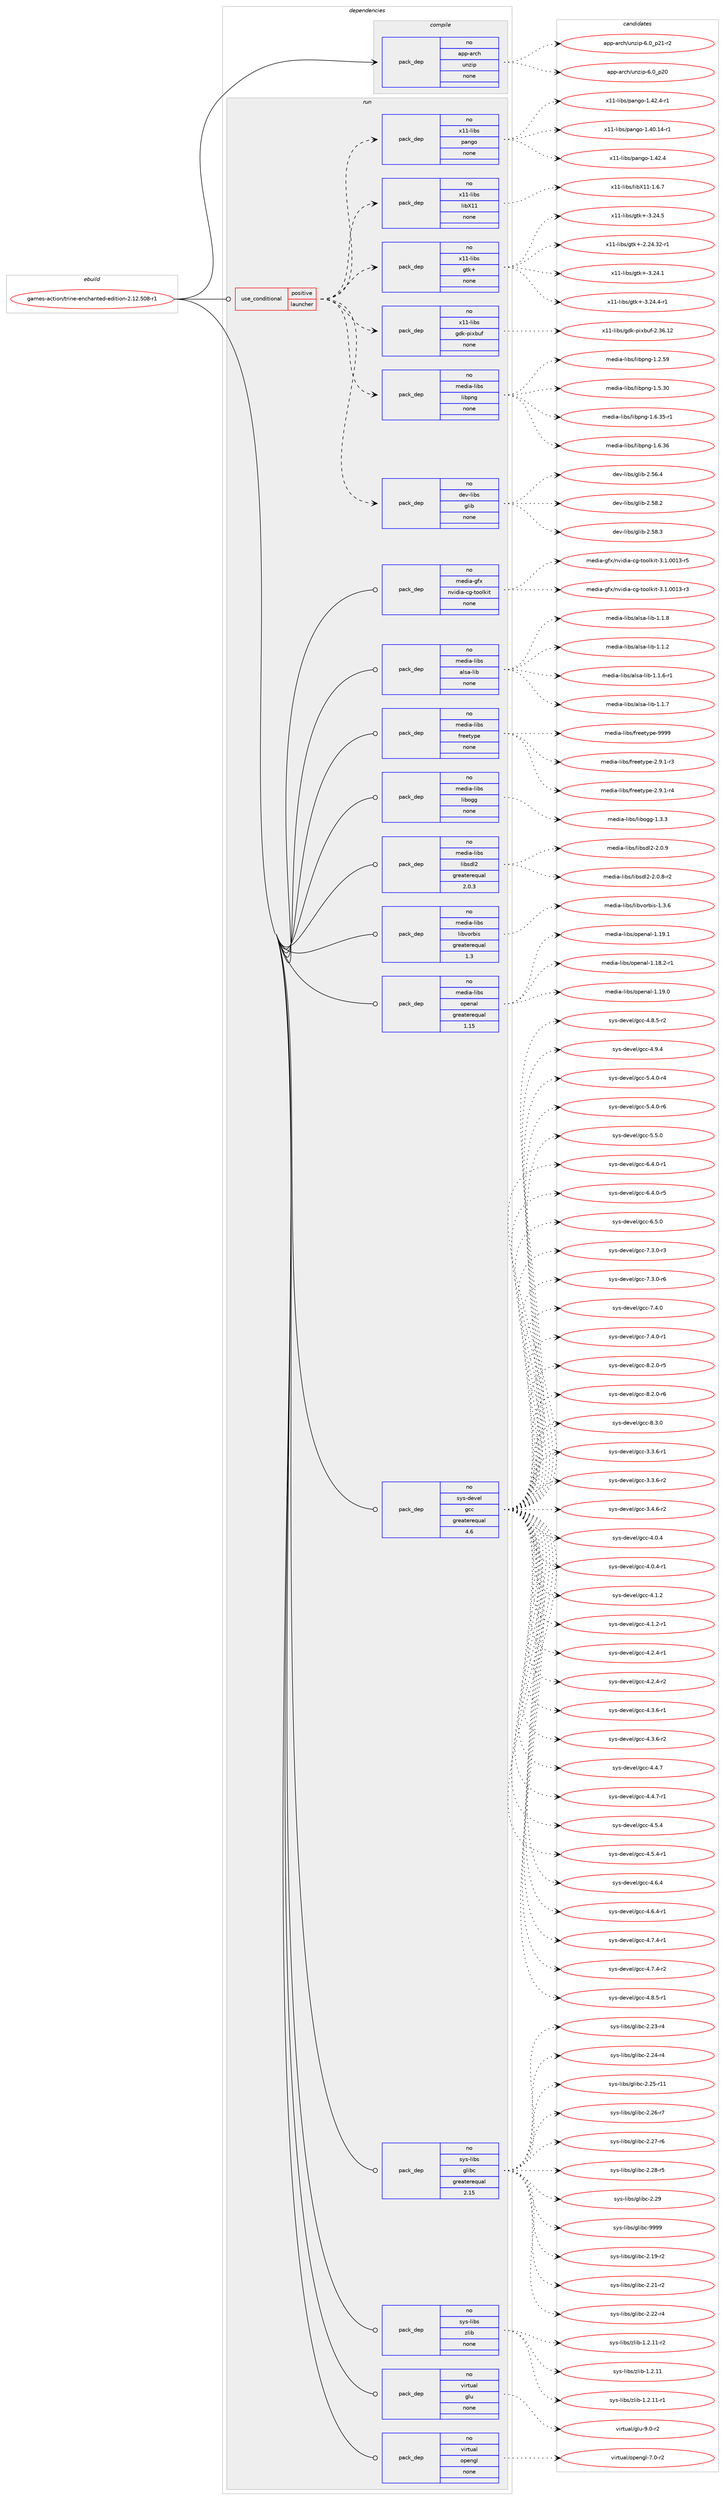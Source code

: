 digraph prolog {

# *************
# Graph options
# *************

newrank=true;
concentrate=true;
compound=true;
graph [rankdir=LR,fontname=Helvetica,fontsize=10,ranksep=1.5];#, ranksep=2.5, nodesep=0.2];
edge  [arrowhead=vee];
node  [fontname=Helvetica,fontsize=10];

# **********
# The ebuild
# **********

subgraph cluster_leftcol {
color=gray;
rank=same;
label=<<i>ebuild</i>>;
id [label="games-action/trine-enchanted-edition-2.12.508-r1", color=red, width=4, href="../games-action/trine-enchanted-edition-2.12.508-r1.svg"];
}

# ****************
# The dependencies
# ****************

subgraph cluster_midcol {
color=gray;
label=<<i>dependencies</i>>;
subgraph cluster_compile {
fillcolor="#eeeeee";
style=filled;
label=<<i>compile</i>>;
subgraph pack1104014 {
dependency1553880 [label=<<TABLE BORDER="0" CELLBORDER="1" CELLSPACING="0" CELLPADDING="4" WIDTH="220"><TR><TD ROWSPAN="6" CELLPADDING="30">pack_dep</TD></TR><TR><TD WIDTH="110">no</TD></TR><TR><TD>app-arch</TD></TR><TR><TD>unzip</TD></TR><TR><TD>none</TD></TR><TR><TD></TD></TR></TABLE>>, shape=none, color=blue];
}
id:e -> dependency1553880:w [weight=20,style="solid",arrowhead="vee"];
}
subgraph cluster_compileandrun {
fillcolor="#eeeeee";
style=filled;
label=<<i>compile and run</i>>;
}
subgraph cluster_run {
fillcolor="#eeeeee";
style=filled;
label=<<i>run</i>>;
subgraph cond426078 {
dependency1553881 [label=<<TABLE BORDER="0" CELLBORDER="1" CELLSPACING="0" CELLPADDING="4"><TR><TD ROWSPAN="3" CELLPADDING="10">use_conditional</TD></TR><TR><TD>positive</TD></TR><TR><TD>launcher</TD></TR></TABLE>>, shape=none, color=red];
subgraph pack1104015 {
dependency1553882 [label=<<TABLE BORDER="0" CELLBORDER="1" CELLSPACING="0" CELLPADDING="4" WIDTH="220"><TR><TD ROWSPAN="6" CELLPADDING="30">pack_dep</TD></TR><TR><TD WIDTH="110">no</TD></TR><TR><TD>dev-libs</TD></TR><TR><TD>glib</TD></TR><TR><TD>none</TD></TR><TR><TD></TD></TR></TABLE>>, shape=none, color=blue];
}
dependency1553881:e -> dependency1553882:w [weight=20,style="dashed",arrowhead="vee"];
subgraph pack1104016 {
dependency1553883 [label=<<TABLE BORDER="0" CELLBORDER="1" CELLSPACING="0" CELLPADDING="4" WIDTH="220"><TR><TD ROWSPAN="6" CELLPADDING="30">pack_dep</TD></TR><TR><TD WIDTH="110">no</TD></TR><TR><TD>media-libs</TD></TR><TR><TD>libpng</TD></TR><TR><TD>none</TD></TR><TR><TD></TD></TR></TABLE>>, shape=none, color=blue];
}
dependency1553881:e -> dependency1553883:w [weight=20,style="dashed",arrowhead="vee"];
subgraph pack1104017 {
dependency1553884 [label=<<TABLE BORDER="0" CELLBORDER="1" CELLSPACING="0" CELLPADDING="4" WIDTH="220"><TR><TD ROWSPAN="6" CELLPADDING="30">pack_dep</TD></TR><TR><TD WIDTH="110">no</TD></TR><TR><TD>x11-libs</TD></TR><TR><TD>gdk-pixbuf</TD></TR><TR><TD>none</TD></TR><TR><TD></TD></TR></TABLE>>, shape=none, color=blue];
}
dependency1553881:e -> dependency1553884:w [weight=20,style="dashed",arrowhead="vee"];
subgraph pack1104018 {
dependency1553885 [label=<<TABLE BORDER="0" CELLBORDER="1" CELLSPACING="0" CELLPADDING="4" WIDTH="220"><TR><TD ROWSPAN="6" CELLPADDING="30">pack_dep</TD></TR><TR><TD WIDTH="110">no</TD></TR><TR><TD>x11-libs</TD></TR><TR><TD>gtk+</TD></TR><TR><TD>none</TD></TR><TR><TD></TD></TR></TABLE>>, shape=none, color=blue];
}
dependency1553881:e -> dependency1553885:w [weight=20,style="dashed",arrowhead="vee"];
subgraph pack1104019 {
dependency1553886 [label=<<TABLE BORDER="0" CELLBORDER="1" CELLSPACING="0" CELLPADDING="4" WIDTH="220"><TR><TD ROWSPAN="6" CELLPADDING="30">pack_dep</TD></TR><TR><TD WIDTH="110">no</TD></TR><TR><TD>x11-libs</TD></TR><TR><TD>libX11</TD></TR><TR><TD>none</TD></TR><TR><TD></TD></TR></TABLE>>, shape=none, color=blue];
}
dependency1553881:e -> dependency1553886:w [weight=20,style="dashed",arrowhead="vee"];
subgraph pack1104020 {
dependency1553887 [label=<<TABLE BORDER="0" CELLBORDER="1" CELLSPACING="0" CELLPADDING="4" WIDTH="220"><TR><TD ROWSPAN="6" CELLPADDING="30">pack_dep</TD></TR><TR><TD WIDTH="110">no</TD></TR><TR><TD>x11-libs</TD></TR><TR><TD>pango</TD></TR><TR><TD>none</TD></TR><TR><TD></TD></TR></TABLE>>, shape=none, color=blue];
}
dependency1553881:e -> dependency1553887:w [weight=20,style="dashed",arrowhead="vee"];
}
id:e -> dependency1553881:w [weight=20,style="solid",arrowhead="odot"];
subgraph pack1104021 {
dependency1553888 [label=<<TABLE BORDER="0" CELLBORDER="1" CELLSPACING="0" CELLPADDING="4" WIDTH="220"><TR><TD ROWSPAN="6" CELLPADDING="30">pack_dep</TD></TR><TR><TD WIDTH="110">no</TD></TR><TR><TD>media-gfx</TD></TR><TR><TD>nvidia-cg-toolkit</TD></TR><TR><TD>none</TD></TR><TR><TD></TD></TR></TABLE>>, shape=none, color=blue];
}
id:e -> dependency1553888:w [weight=20,style="solid",arrowhead="odot"];
subgraph pack1104022 {
dependency1553889 [label=<<TABLE BORDER="0" CELLBORDER="1" CELLSPACING="0" CELLPADDING="4" WIDTH="220"><TR><TD ROWSPAN="6" CELLPADDING="30">pack_dep</TD></TR><TR><TD WIDTH="110">no</TD></TR><TR><TD>media-libs</TD></TR><TR><TD>alsa-lib</TD></TR><TR><TD>none</TD></TR><TR><TD></TD></TR></TABLE>>, shape=none, color=blue];
}
id:e -> dependency1553889:w [weight=20,style="solid",arrowhead="odot"];
subgraph pack1104023 {
dependency1553890 [label=<<TABLE BORDER="0" CELLBORDER="1" CELLSPACING="0" CELLPADDING="4" WIDTH="220"><TR><TD ROWSPAN="6" CELLPADDING="30">pack_dep</TD></TR><TR><TD WIDTH="110">no</TD></TR><TR><TD>media-libs</TD></TR><TR><TD>freetype</TD></TR><TR><TD>none</TD></TR><TR><TD></TD></TR></TABLE>>, shape=none, color=blue];
}
id:e -> dependency1553890:w [weight=20,style="solid",arrowhead="odot"];
subgraph pack1104024 {
dependency1553891 [label=<<TABLE BORDER="0" CELLBORDER="1" CELLSPACING="0" CELLPADDING="4" WIDTH="220"><TR><TD ROWSPAN="6" CELLPADDING="30">pack_dep</TD></TR><TR><TD WIDTH="110">no</TD></TR><TR><TD>media-libs</TD></TR><TR><TD>libogg</TD></TR><TR><TD>none</TD></TR><TR><TD></TD></TR></TABLE>>, shape=none, color=blue];
}
id:e -> dependency1553891:w [weight=20,style="solid",arrowhead="odot"];
subgraph pack1104025 {
dependency1553892 [label=<<TABLE BORDER="0" CELLBORDER="1" CELLSPACING="0" CELLPADDING="4" WIDTH="220"><TR><TD ROWSPAN="6" CELLPADDING="30">pack_dep</TD></TR><TR><TD WIDTH="110">no</TD></TR><TR><TD>media-libs</TD></TR><TR><TD>libsdl2</TD></TR><TR><TD>greaterequal</TD></TR><TR><TD>2.0.3</TD></TR></TABLE>>, shape=none, color=blue];
}
id:e -> dependency1553892:w [weight=20,style="solid",arrowhead="odot"];
subgraph pack1104026 {
dependency1553893 [label=<<TABLE BORDER="0" CELLBORDER="1" CELLSPACING="0" CELLPADDING="4" WIDTH="220"><TR><TD ROWSPAN="6" CELLPADDING="30">pack_dep</TD></TR><TR><TD WIDTH="110">no</TD></TR><TR><TD>media-libs</TD></TR><TR><TD>libvorbis</TD></TR><TR><TD>greaterequal</TD></TR><TR><TD>1.3</TD></TR></TABLE>>, shape=none, color=blue];
}
id:e -> dependency1553893:w [weight=20,style="solid",arrowhead="odot"];
subgraph pack1104027 {
dependency1553894 [label=<<TABLE BORDER="0" CELLBORDER="1" CELLSPACING="0" CELLPADDING="4" WIDTH="220"><TR><TD ROWSPAN="6" CELLPADDING="30">pack_dep</TD></TR><TR><TD WIDTH="110">no</TD></TR><TR><TD>media-libs</TD></TR><TR><TD>openal</TD></TR><TR><TD>greaterequal</TD></TR><TR><TD>1.15</TD></TR></TABLE>>, shape=none, color=blue];
}
id:e -> dependency1553894:w [weight=20,style="solid",arrowhead="odot"];
subgraph pack1104028 {
dependency1553895 [label=<<TABLE BORDER="0" CELLBORDER="1" CELLSPACING="0" CELLPADDING="4" WIDTH="220"><TR><TD ROWSPAN="6" CELLPADDING="30">pack_dep</TD></TR><TR><TD WIDTH="110">no</TD></TR><TR><TD>sys-devel</TD></TR><TR><TD>gcc</TD></TR><TR><TD>greaterequal</TD></TR><TR><TD>4.6</TD></TR></TABLE>>, shape=none, color=blue];
}
id:e -> dependency1553895:w [weight=20,style="solid",arrowhead="odot"];
subgraph pack1104029 {
dependency1553896 [label=<<TABLE BORDER="0" CELLBORDER="1" CELLSPACING="0" CELLPADDING="4" WIDTH="220"><TR><TD ROWSPAN="6" CELLPADDING="30">pack_dep</TD></TR><TR><TD WIDTH="110">no</TD></TR><TR><TD>sys-libs</TD></TR><TR><TD>glibc</TD></TR><TR><TD>greaterequal</TD></TR><TR><TD>2.15</TD></TR></TABLE>>, shape=none, color=blue];
}
id:e -> dependency1553896:w [weight=20,style="solid",arrowhead="odot"];
subgraph pack1104030 {
dependency1553897 [label=<<TABLE BORDER="0" CELLBORDER="1" CELLSPACING="0" CELLPADDING="4" WIDTH="220"><TR><TD ROWSPAN="6" CELLPADDING="30">pack_dep</TD></TR><TR><TD WIDTH="110">no</TD></TR><TR><TD>sys-libs</TD></TR><TR><TD>zlib</TD></TR><TR><TD>none</TD></TR><TR><TD></TD></TR></TABLE>>, shape=none, color=blue];
}
id:e -> dependency1553897:w [weight=20,style="solid",arrowhead="odot"];
subgraph pack1104031 {
dependency1553898 [label=<<TABLE BORDER="0" CELLBORDER="1" CELLSPACING="0" CELLPADDING="4" WIDTH="220"><TR><TD ROWSPAN="6" CELLPADDING="30">pack_dep</TD></TR><TR><TD WIDTH="110">no</TD></TR><TR><TD>virtual</TD></TR><TR><TD>glu</TD></TR><TR><TD>none</TD></TR><TR><TD></TD></TR></TABLE>>, shape=none, color=blue];
}
id:e -> dependency1553898:w [weight=20,style="solid",arrowhead="odot"];
subgraph pack1104032 {
dependency1553899 [label=<<TABLE BORDER="0" CELLBORDER="1" CELLSPACING="0" CELLPADDING="4" WIDTH="220"><TR><TD ROWSPAN="6" CELLPADDING="30">pack_dep</TD></TR><TR><TD WIDTH="110">no</TD></TR><TR><TD>virtual</TD></TR><TR><TD>opengl</TD></TR><TR><TD>none</TD></TR><TR><TD></TD></TR></TABLE>>, shape=none, color=blue];
}
id:e -> dependency1553899:w [weight=20,style="solid",arrowhead="odot"];
}
}

# **************
# The candidates
# **************

subgraph cluster_choices {
rank=same;
color=gray;
label=<<i>candidates</i>>;

subgraph choice1104014 {
color=black;
nodesep=1;
choice971121124597114991044711711012210511245544648951125048 [label="app-arch/unzip-6.0_p20", color=red, width=4,href="../app-arch/unzip-6.0_p20.svg"];
choice9711211245971149910447117110122105112455446489511250494511450 [label="app-arch/unzip-6.0_p21-r2", color=red, width=4,href="../app-arch/unzip-6.0_p21-r2.svg"];
dependency1553880:e -> choice971121124597114991044711711012210511245544648951125048:w [style=dotted,weight="100"];
dependency1553880:e -> choice9711211245971149910447117110122105112455446489511250494511450:w [style=dotted,weight="100"];
}
subgraph choice1104015 {
color=black;
nodesep=1;
choice1001011184510810598115471031081059845504653544652 [label="dev-libs/glib-2.56.4", color=red, width=4,href="../dev-libs/glib-2.56.4.svg"];
choice1001011184510810598115471031081059845504653564650 [label="dev-libs/glib-2.58.2", color=red, width=4,href="../dev-libs/glib-2.58.2.svg"];
choice1001011184510810598115471031081059845504653564651 [label="dev-libs/glib-2.58.3", color=red, width=4,href="../dev-libs/glib-2.58.3.svg"];
dependency1553882:e -> choice1001011184510810598115471031081059845504653544652:w [style=dotted,weight="100"];
dependency1553882:e -> choice1001011184510810598115471031081059845504653564650:w [style=dotted,weight="100"];
dependency1553882:e -> choice1001011184510810598115471031081059845504653564651:w [style=dotted,weight="100"];
}
subgraph choice1104016 {
color=black;
nodesep=1;
choice109101100105974510810598115471081059811211010345494650465357 [label="media-libs/libpng-1.2.59", color=red, width=4,href="../media-libs/libpng-1.2.59.svg"];
choice109101100105974510810598115471081059811211010345494653465148 [label="media-libs/libpng-1.5.30", color=red, width=4,href="../media-libs/libpng-1.5.30.svg"];
choice1091011001059745108105981154710810598112110103454946544651534511449 [label="media-libs/libpng-1.6.35-r1", color=red, width=4,href="../media-libs/libpng-1.6.35-r1.svg"];
choice109101100105974510810598115471081059811211010345494654465154 [label="media-libs/libpng-1.6.36", color=red, width=4,href="../media-libs/libpng-1.6.36.svg"];
dependency1553883:e -> choice109101100105974510810598115471081059811211010345494650465357:w [style=dotted,weight="100"];
dependency1553883:e -> choice109101100105974510810598115471081059811211010345494653465148:w [style=dotted,weight="100"];
dependency1553883:e -> choice1091011001059745108105981154710810598112110103454946544651534511449:w [style=dotted,weight="100"];
dependency1553883:e -> choice109101100105974510810598115471081059811211010345494654465154:w [style=dotted,weight="100"];
}
subgraph choice1104017 {
color=black;
nodesep=1;
choice120494945108105981154710310010745112105120981171024550465154464950 [label="x11-libs/gdk-pixbuf-2.36.12", color=red, width=4,href="../x11-libs/gdk-pixbuf-2.36.12.svg"];
dependency1553884:e -> choice120494945108105981154710310010745112105120981171024550465154464950:w [style=dotted,weight="100"];
}
subgraph choice1104018 {
color=black;
nodesep=1;
choice12049494510810598115471031161074345504650524651504511449 [label="x11-libs/gtk+-2.24.32-r1", color=red, width=4,href="../x11-libs/gtk+-2.24.32-r1.svg"];
choice12049494510810598115471031161074345514650524649 [label="x11-libs/gtk+-3.24.1", color=red, width=4,href="../x11-libs/gtk+-3.24.1.svg"];
choice120494945108105981154710311610743455146505246524511449 [label="x11-libs/gtk+-3.24.4-r1", color=red, width=4,href="../x11-libs/gtk+-3.24.4-r1.svg"];
choice12049494510810598115471031161074345514650524653 [label="x11-libs/gtk+-3.24.5", color=red, width=4,href="../x11-libs/gtk+-3.24.5.svg"];
dependency1553885:e -> choice12049494510810598115471031161074345504650524651504511449:w [style=dotted,weight="100"];
dependency1553885:e -> choice12049494510810598115471031161074345514650524649:w [style=dotted,weight="100"];
dependency1553885:e -> choice120494945108105981154710311610743455146505246524511449:w [style=dotted,weight="100"];
dependency1553885:e -> choice12049494510810598115471031161074345514650524653:w [style=dotted,weight="100"];
}
subgraph choice1104019 {
color=black;
nodesep=1;
choice120494945108105981154710810598884949454946544655 [label="x11-libs/libX11-1.6.7", color=red, width=4,href="../x11-libs/libX11-1.6.7.svg"];
dependency1553886:e -> choice120494945108105981154710810598884949454946544655:w [style=dotted,weight="100"];
}
subgraph choice1104020 {
color=black;
nodesep=1;
choice12049494510810598115471129711010311145494652484649524511449 [label="x11-libs/pango-1.40.14-r1", color=red, width=4,href="../x11-libs/pango-1.40.14-r1.svg"];
choice12049494510810598115471129711010311145494652504652 [label="x11-libs/pango-1.42.4", color=red, width=4,href="../x11-libs/pango-1.42.4.svg"];
choice120494945108105981154711297110103111454946525046524511449 [label="x11-libs/pango-1.42.4-r1", color=red, width=4,href="../x11-libs/pango-1.42.4-r1.svg"];
dependency1553887:e -> choice12049494510810598115471129711010311145494652484649524511449:w [style=dotted,weight="100"];
dependency1553887:e -> choice12049494510810598115471129711010311145494652504652:w [style=dotted,weight="100"];
dependency1553887:e -> choice120494945108105981154711297110103111454946525046524511449:w [style=dotted,weight="100"];
}
subgraph choice1104021 {
color=black;
nodesep=1;
choice109101100105974510310212047110118105100105974599103451161111111081071051164551464946484849514511451 [label="media-gfx/nvidia-cg-toolkit-3.1.0013-r3", color=red, width=4,href="../media-gfx/nvidia-cg-toolkit-3.1.0013-r3.svg"];
choice109101100105974510310212047110118105100105974599103451161111111081071051164551464946484849514511453 [label="media-gfx/nvidia-cg-toolkit-3.1.0013-r5", color=red, width=4,href="../media-gfx/nvidia-cg-toolkit-3.1.0013-r5.svg"];
dependency1553888:e -> choice109101100105974510310212047110118105100105974599103451161111111081071051164551464946484849514511451:w [style=dotted,weight="100"];
dependency1553888:e -> choice109101100105974510310212047110118105100105974599103451161111111081071051164551464946484849514511453:w [style=dotted,weight="100"];
}
subgraph choice1104022 {
color=black;
nodesep=1;
choice1091011001059745108105981154797108115974510810598454946494650 [label="media-libs/alsa-lib-1.1.2", color=red, width=4,href="../media-libs/alsa-lib-1.1.2.svg"];
choice10910110010597451081059811547971081159745108105984549464946544511449 [label="media-libs/alsa-lib-1.1.6-r1", color=red, width=4,href="../media-libs/alsa-lib-1.1.6-r1.svg"];
choice1091011001059745108105981154797108115974510810598454946494655 [label="media-libs/alsa-lib-1.1.7", color=red, width=4,href="../media-libs/alsa-lib-1.1.7.svg"];
choice1091011001059745108105981154797108115974510810598454946494656 [label="media-libs/alsa-lib-1.1.8", color=red, width=4,href="../media-libs/alsa-lib-1.1.8.svg"];
dependency1553889:e -> choice1091011001059745108105981154797108115974510810598454946494650:w [style=dotted,weight="100"];
dependency1553889:e -> choice10910110010597451081059811547971081159745108105984549464946544511449:w [style=dotted,weight="100"];
dependency1553889:e -> choice1091011001059745108105981154797108115974510810598454946494655:w [style=dotted,weight="100"];
dependency1553889:e -> choice1091011001059745108105981154797108115974510810598454946494656:w [style=dotted,weight="100"];
}
subgraph choice1104023 {
color=black;
nodesep=1;
choice109101100105974510810598115471021141011011161211121014550465746494511451 [label="media-libs/freetype-2.9.1-r3", color=red, width=4,href="../media-libs/freetype-2.9.1-r3.svg"];
choice109101100105974510810598115471021141011011161211121014550465746494511452 [label="media-libs/freetype-2.9.1-r4", color=red, width=4,href="../media-libs/freetype-2.9.1-r4.svg"];
choice109101100105974510810598115471021141011011161211121014557575757 [label="media-libs/freetype-9999", color=red, width=4,href="../media-libs/freetype-9999.svg"];
dependency1553890:e -> choice109101100105974510810598115471021141011011161211121014550465746494511451:w [style=dotted,weight="100"];
dependency1553890:e -> choice109101100105974510810598115471021141011011161211121014550465746494511452:w [style=dotted,weight="100"];
dependency1553890:e -> choice109101100105974510810598115471021141011011161211121014557575757:w [style=dotted,weight="100"];
}
subgraph choice1104024 {
color=black;
nodesep=1;
choice1091011001059745108105981154710810598111103103454946514651 [label="media-libs/libogg-1.3.3", color=red, width=4,href="../media-libs/libogg-1.3.3.svg"];
dependency1553891:e -> choice1091011001059745108105981154710810598111103103454946514651:w [style=dotted,weight="100"];
}
subgraph choice1104025 {
color=black;
nodesep=1;
choice1091011001059745108105981154710810598115100108504550464846564511450 [label="media-libs/libsdl2-2.0.8-r2", color=red, width=4,href="../media-libs/libsdl2-2.0.8-r2.svg"];
choice109101100105974510810598115471081059811510010850455046484657 [label="media-libs/libsdl2-2.0.9", color=red, width=4,href="../media-libs/libsdl2-2.0.9.svg"];
dependency1553892:e -> choice1091011001059745108105981154710810598115100108504550464846564511450:w [style=dotted,weight="100"];
dependency1553892:e -> choice109101100105974510810598115471081059811510010850455046484657:w [style=dotted,weight="100"];
}
subgraph choice1104026 {
color=black;
nodesep=1;
choice109101100105974510810598115471081059811811111498105115454946514654 [label="media-libs/libvorbis-1.3.6", color=red, width=4,href="../media-libs/libvorbis-1.3.6.svg"];
dependency1553893:e -> choice109101100105974510810598115471081059811811111498105115454946514654:w [style=dotted,weight="100"];
}
subgraph choice1104027 {
color=black;
nodesep=1;
choice1091011001059745108105981154711111210111097108454946495646504511449 [label="media-libs/openal-1.18.2-r1", color=red, width=4,href="../media-libs/openal-1.18.2-r1.svg"];
choice109101100105974510810598115471111121011109710845494649574648 [label="media-libs/openal-1.19.0", color=red, width=4,href="../media-libs/openal-1.19.0.svg"];
choice109101100105974510810598115471111121011109710845494649574649 [label="media-libs/openal-1.19.1", color=red, width=4,href="../media-libs/openal-1.19.1.svg"];
dependency1553894:e -> choice1091011001059745108105981154711111210111097108454946495646504511449:w [style=dotted,weight="100"];
dependency1553894:e -> choice109101100105974510810598115471111121011109710845494649574648:w [style=dotted,weight="100"];
dependency1553894:e -> choice109101100105974510810598115471111121011109710845494649574649:w [style=dotted,weight="100"];
}
subgraph choice1104028 {
color=black;
nodesep=1;
choice115121115451001011181011084710399994551465146544511449 [label="sys-devel/gcc-3.3.6-r1", color=red, width=4,href="../sys-devel/gcc-3.3.6-r1.svg"];
choice115121115451001011181011084710399994551465146544511450 [label="sys-devel/gcc-3.3.6-r2", color=red, width=4,href="../sys-devel/gcc-3.3.6-r2.svg"];
choice115121115451001011181011084710399994551465246544511450 [label="sys-devel/gcc-3.4.6-r2", color=red, width=4,href="../sys-devel/gcc-3.4.6-r2.svg"];
choice11512111545100101118101108471039999455246484652 [label="sys-devel/gcc-4.0.4", color=red, width=4,href="../sys-devel/gcc-4.0.4.svg"];
choice115121115451001011181011084710399994552464846524511449 [label="sys-devel/gcc-4.0.4-r1", color=red, width=4,href="../sys-devel/gcc-4.0.4-r1.svg"];
choice11512111545100101118101108471039999455246494650 [label="sys-devel/gcc-4.1.2", color=red, width=4,href="../sys-devel/gcc-4.1.2.svg"];
choice115121115451001011181011084710399994552464946504511449 [label="sys-devel/gcc-4.1.2-r1", color=red, width=4,href="../sys-devel/gcc-4.1.2-r1.svg"];
choice115121115451001011181011084710399994552465046524511449 [label="sys-devel/gcc-4.2.4-r1", color=red, width=4,href="../sys-devel/gcc-4.2.4-r1.svg"];
choice115121115451001011181011084710399994552465046524511450 [label="sys-devel/gcc-4.2.4-r2", color=red, width=4,href="../sys-devel/gcc-4.2.4-r2.svg"];
choice115121115451001011181011084710399994552465146544511449 [label="sys-devel/gcc-4.3.6-r1", color=red, width=4,href="../sys-devel/gcc-4.3.6-r1.svg"];
choice115121115451001011181011084710399994552465146544511450 [label="sys-devel/gcc-4.3.6-r2", color=red, width=4,href="../sys-devel/gcc-4.3.6-r2.svg"];
choice11512111545100101118101108471039999455246524655 [label="sys-devel/gcc-4.4.7", color=red, width=4,href="../sys-devel/gcc-4.4.7.svg"];
choice115121115451001011181011084710399994552465246554511449 [label="sys-devel/gcc-4.4.7-r1", color=red, width=4,href="../sys-devel/gcc-4.4.7-r1.svg"];
choice11512111545100101118101108471039999455246534652 [label="sys-devel/gcc-4.5.4", color=red, width=4,href="../sys-devel/gcc-4.5.4.svg"];
choice115121115451001011181011084710399994552465346524511449 [label="sys-devel/gcc-4.5.4-r1", color=red, width=4,href="../sys-devel/gcc-4.5.4-r1.svg"];
choice11512111545100101118101108471039999455246544652 [label="sys-devel/gcc-4.6.4", color=red, width=4,href="../sys-devel/gcc-4.6.4.svg"];
choice115121115451001011181011084710399994552465446524511449 [label="sys-devel/gcc-4.6.4-r1", color=red, width=4,href="../sys-devel/gcc-4.6.4-r1.svg"];
choice115121115451001011181011084710399994552465546524511449 [label="sys-devel/gcc-4.7.4-r1", color=red, width=4,href="../sys-devel/gcc-4.7.4-r1.svg"];
choice115121115451001011181011084710399994552465546524511450 [label="sys-devel/gcc-4.7.4-r2", color=red, width=4,href="../sys-devel/gcc-4.7.4-r2.svg"];
choice115121115451001011181011084710399994552465646534511449 [label="sys-devel/gcc-4.8.5-r1", color=red, width=4,href="../sys-devel/gcc-4.8.5-r1.svg"];
choice115121115451001011181011084710399994552465646534511450 [label="sys-devel/gcc-4.8.5-r2", color=red, width=4,href="../sys-devel/gcc-4.8.5-r2.svg"];
choice11512111545100101118101108471039999455246574652 [label="sys-devel/gcc-4.9.4", color=red, width=4,href="../sys-devel/gcc-4.9.4.svg"];
choice115121115451001011181011084710399994553465246484511452 [label="sys-devel/gcc-5.4.0-r4", color=red, width=4,href="../sys-devel/gcc-5.4.0-r4.svg"];
choice115121115451001011181011084710399994553465246484511454 [label="sys-devel/gcc-5.4.0-r6", color=red, width=4,href="../sys-devel/gcc-5.4.0-r6.svg"];
choice11512111545100101118101108471039999455346534648 [label="sys-devel/gcc-5.5.0", color=red, width=4,href="../sys-devel/gcc-5.5.0.svg"];
choice115121115451001011181011084710399994554465246484511449 [label="sys-devel/gcc-6.4.0-r1", color=red, width=4,href="../sys-devel/gcc-6.4.0-r1.svg"];
choice115121115451001011181011084710399994554465246484511453 [label="sys-devel/gcc-6.4.0-r5", color=red, width=4,href="../sys-devel/gcc-6.4.0-r5.svg"];
choice11512111545100101118101108471039999455446534648 [label="sys-devel/gcc-6.5.0", color=red, width=4,href="../sys-devel/gcc-6.5.0.svg"];
choice115121115451001011181011084710399994555465146484511451 [label="sys-devel/gcc-7.3.0-r3", color=red, width=4,href="../sys-devel/gcc-7.3.0-r3.svg"];
choice115121115451001011181011084710399994555465146484511454 [label="sys-devel/gcc-7.3.0-r6", color=red, width=4,href="../sys-devel/gcc-7.3.0-r6.svg"];
choice11512111545100101118101108471039999455546524648 [label="sys-devel/gcc-7.4.0", color=red, width=4,href="../sys-devel/gcc-7.4.0.svg"];
choice115121115451001011181011084710399994555465246484511449 [label="sys-devel/gcc-7.4.0-r1", color=red, width=4,href="../sys-devel/gcc-7.4.0-r1.svg"];
choice115121115451001011181011084710399994556465046484511453 [label="sys-devel/gcc-8.2.0-r5", color=red, width=4,href="../sys-devel/gcc-8.2.0-r5.svg"];
choice115121115451001011181011084710399994556465046484511454 [label="sys-devel/gcc-8.2.0-r6", color=red, width=4,href="../sys-devel/gcc-8.2.0-r6.svg"];
choice11512111545100101118101108471039999455646514648 [label="sys-devel/gcc-8.3.0", color=red, width=4,href="../sys-devel/gcc-8.3.0.svg"];
dependency1553895:e -> choice115121115451001011181011084710399994551465146544511449:w [style=dotted,weight="100"];
dependency1553895:e -> choice115121115451001011181011084710399994551465146544511450:w [style=dotted,weight="100"];
dependency1553895:e -> choice115121115451001011181011084710399994551465246544511450:w [style=dotted,weight="100"];
dependency1553895:e -> choice11512111545100101118101108471039999455246484652:w [style=dotted,weight="100"];
dependency1553895:e -> choice115121115451001011181011084710399994552464846524511449:w [style=dotted,weight="100"];
dependency1553895:e -> choice11512111545100101118101108471039999455246494650:w [style=dotted,weight="100"];
dependency1553895:e -> choice115121115451001011181011084710399994552464946504511449:w [style=dotted,weight="100"];
dependency1553895:e -> choice115121115451001011181011084710399994552465046524511449:w [style=dotted,weight="100"];
dependency1553895:e -> choice115121115451001011181011084710399994552465046524511450:w [style=dotted,weight="100"];
dependency1553895:e -> choice115121115451001011181011084710399994552465146544511449:w [style=dotted,weight="100"];
dependency1553895:e -> choice115121115451001011181011084710399994552465146544511450:w [style=dotted,weight="100"];
dependency1553895:e -> choice11512111545100101118101108471039999455246524655:w [style=dotted,weight="100"];
dependency1553895:e -> choice115121115451001011181011084710399994552465246554511449:w [style=dotted,weight="100"];
dependency1553895:e -> choice11512111545100101118101108471039999455246534652:w [style=dotted,weight="100"];
dependency1553895:e -> choice115121115451001011181011084710399994552465346524511449:w [style=dotted,weight="100"];
dependency1553895:e -> choice11512111545100101118101108471039999455246544652:w [style=dotted,weight="100"];
dependency1553895:e -> choice115121115451001011181011084710399994552465446524511449:w [style=dotted,weight="100"];
dependency1553895:e -> choice115121115451001011181011084710399994552465546524511449:w [style=dotted,weight="100"];
dependency1553895:e -> choice115121115451001011181011084710399994552465546524511450:w [style=dotted,weight="100"];
dependency1553895:e -> choice115121115451001011181011084710399994552465646534511449:w [style=dotted,weight="100"];
dependency1553895:e -> choice115121115451001011181011084710399994552465646534511450:w [style=dotted,weight="100"];
dependency1553895:e -> choice11512111545100101118101108471039999455246574652:w [style=dotted,weight="100"];
dependency1553895:e -> choice115121115451001011181011084710399994553465246484511452:w [style=dotted,weight="100"];
dependency1553895:e -> choice115121115451001011181011084710399994553465246484511454:w [style=dotted,weight="100"];
dependency1553895:e -> choice11512111545100101118101108471039999455346534648:w [style=dotted,weight="100"];
dependency1553895:e -> choice115121115451001011181011084710399994554465246484511449:w [style=dotted,weight="100"];
dependency1553895:e -> choice115121115451001011181011084710399994554465246484511453:w [style=dotted,weight="100"];
dependency1553895:e -> choice11512111545100101118101108471039999455446534648:w [style=dotted,weight="100"];
dependency1553895:e -> choice115121115451001011181011084710399994555465146484511451:w [style=dotted,weight="100"];
dependency1553895:e -> choice115121115451001011181011084710399994555465146484511454:w [style=dotted,weight="100"];
dependency1553895:e -> choice11512111545100101118101108471039999455546524648:w [style=dotted,weight="100"];
dependency1553895:e -> choice115121115451001011181011084710399994555465246484511449:w [style=dotted,weight="100"];
dependency1553895:e -> choice115121115451001011181011084710399994556465046484511453:w [style=dotted,weight="100"];
dependency1553895:e -> choice115121115451001011181011084710399994556465046484511454:w [style=dotted,weight="100"];
dependency1553895:e -> choice11512111545100101118101108471039999455646514648:w [style=dotted,weight="100"];
}
subgraph choice1104029 {
color=black;
nodesep=1;
choice115121115451081059811547103108105989945504649574511450 [label="sys-libs/glibc-2.19-r2", color=red, width=4,href="../sys-libs/glibc-2.19-r2.svg"];
choice115121115451081059811547103108105989945504650494511450 [label="sys-libs/glibc-2.21-r2", color=red, width=4,href="../sys-libs/glibc-2.21-r2.svg"];
choice115121115451081059811547103108105989945504650504511452 [label="sys-libs/glibc-2.22-r4", color=red, width=4,href="../sys-libs/glibc-2.22-r4.svg"];
choice115121115451081059811547103108105989945504650514511452 [label="sys-libs/glibc-2.23-r4", color=red, width=4,href="../sys-libs/glibc-2.23-r4.svg"];
choice115121115451081059811547103108105989945504650524511452 [label="sys-libs/glibc-2.24-r4", color=red, width=4,href="../sys-libs/glibc-2.24-r4.svg"];
choice11512111545108105981154710310810598994550465053451144949 [label="sys-libs/glibc-2.25-r11", color=red, width=4,href="../sys-libs/glibc-2.25-r11.svg"];
choice115121115451081059811547103108105989945504650544511455 [label="sys-libs/glibc-2.26-r7", color=red, width=4,href="../sys-libs/glibc-2.26-r7.svg"];
choice115121115451081059811547103108105989945504650554511454 [label="sys-libs/glibc-2.27-r6", color=red, width=4,href="../sys-libs/glibc-2.27-r6.svg"];
choice115121115451081059811547103108105989945504650564511453 [label="sys-libs/glibc-2.28-r5", color=red, width=4,href="../sys-libs/glibc-2.28-r5.svg"];
choice11512111545108105981154710310810598994550465057 [label="sys-libs/glibc-2.29", color=red, width=4,href="../sys-libs/glibc-2.29.svg"];
choice11512111545108105981154710310810598994557575757 [label="sys-libs/glibc-9999", color=red, width=4,href="../sys-libs/glibc-9999.svg"];
dependency1553896:e -> choice115121115451081059811547103108105989945504649574511450:w [style=dotted,weight="100"];
dependency1553896:e -> choice115121115451081059811547103108105989945504650494511450:w [style=dotted,weight="100"];
dependency1553896:e -> choice115121115451081059811547103108105989945504650504511452:w [style=dotted,weight="100"];
dependency1553896:e -> choice115121115451081059811547103108105989945504650514511452:w [style=dotted,weight="100"];
dependency1553896:e -> choice115121115451081059811547103108105989945504650524511452:w [style=dotted,weight="100"];
dependency1553896:e -> choice11512111545108105981154710310810598994550465053451144949:w [style=dotted,weight="100"];
dependency1553896:e -> choice115121115451081059811547103108105989945504650544511455:w [style=dotted,weight="100"];
dependency1553896:e -> choice115121115451081059811547103108105989945504650554511454:w [style=dotted,weight="100"];
dependency1553896:e -> choice115121115451081059811547103108105989945504650564511453:w [style=dotted,weight="100"];
dependency1553896:e -> choice11512111545108105981154710310810598994550465057:w [style=dotted,weight="100"];
dependency1553896:e -> choice11512111545108105981154710310810598994557575757:w [style=dotted,weight="100"];
}
subgraph choice1104030 {
color=black;
nodesep=1;
choice1151211154510810598115471221081059845494650464949 [label="sys-libs/zlib-1.2.11", color=red, width=4,href="../sys-libs/zlib-1.2.11.svg"];
choice11512111545108105981154712210810598454946504649494511449 [label="sys-libs/zlib-1.2.11-r1", color=red, width=4,href="../sys-libs/zlib-1.2.11-r1.svg"];
choice11512111545108105981154712210810598454946504649494511450 [label="sys-libs/zlib-1.2.11-r2", color=red, width=4,href="../sys-libs/zlib-1.2.11-r2.svg"];
dependency1553897:e -> choice1151211154510810598115471221081059845494650464949:w [style=dotted,weight="100"];
dependency1553897:e -> choice11512111545108105981154712210810598454946504649494511449:w [style=dotted,weight="100"];
dependency1553897:e -> choice11512111545108105981154712210810598454946504649494511450:w [style=dotted,weight="100"];
}
subgraph choice1104031 {
color=black;
nodesep=1;
choice1181051141161179710847103108117455746484511450 [label="virtual/glu-9.0-r2", color=red, width=4,href="../virtual/glu-9.0-r2.svg"];
dependency1553898:e -> choice1181051141161179710847103108117455746484511450:w [style=dotted,weight="100"];
}
subgraph choice1104032 {
color=black;
nodesep=1;
choice1181051141161179710847111112101110103108455546484511450 [label="virtual/opengl-7.0-r2", color=red, width=4,href="../virtual/opengl-7.0-r2.svg"];
dependency1553899:e -> choice1181051141161179710847111112101110103108455546484511450:w [style=dotted,weight="100"];
}
}

}
